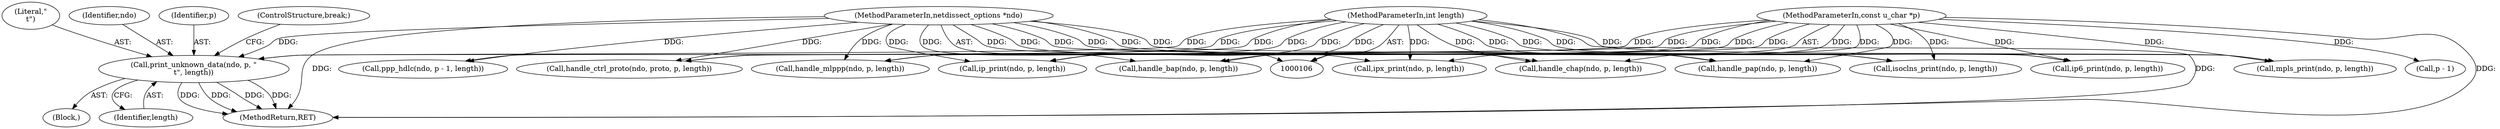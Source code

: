 digraph "0_tcpdump_1dcd10aceabbc03bf571ea32b892c522cbe923de_13@pointer" {
"1000217" [label="(Call,print_unknown_data(ndo, p, \"\n\t\", length))"];
"1000107" [label="(MethodParameterIn,netdissect_options *ndo)"];
"1000109" [label="(MethodParameterIn,const u_char *p)"];
"1000110" [label="(MethodParameterIn,int length)"];
"1000128" [label="(Block,)"];
"1000220" [label="(Literal,\"\n\t\")"];
"1000189" [label="(Call,isoclns_print(ndo, p, length))"];
"1000217" [label="(Call,print_unknown_data(ndo, p, \"\n\t\", length))"];
"1000110" [label="(MethodParameterIn,int length)"];
"1000176" [label="(Call,ip6_print(ndo, p, length))"];
"1000119" [label="(Call,ppp_hdlc(ndo, p - 1, length))"];
"1000149" [label="(Call,handle_chap(ndo, p, length))"];
"1000109" [label="(MethodParameterIn,const u_char *p)"];
"1000196" [label="(Call,mpls_print(ndo, p, length))"];
"1000155" [label="(Call,handle_pap(ndo, p, length))"];
"1000169" [label="(Call,ip_print(ndo, p, length))"];
"1000218" [label="(Identifier,ndo)"];
"1000219" [label="(Identifier,p)"];
"1000161" [label="(Call,handle_bap(ndo, p, length))"];
"1000143" [label="(Call,handle_mlppp(ndo, p, length))"];
"1000107" [label="(MethodParameterIn,netdissect_options *ndo)"];
"1000222" [label="(ControlStructure,break;)"];
"1000221" [label="(Identifier,length)"];
"1000121" [label="(Call,p - 1)"];
"1000223" [label="(MethodReturn,RET)"];
"1000136" [label="(Call,handle_ctrl_proto(ndo, proto, p, length))"];
"1000183" [label="(Call,ipx_print(ndo, p, length))"];
"1000217" -> "1000128"  [label="AST: "];
"1000217" -> "1000221"  [label="CFG: "];
"1000218" -> "1000217"  [label="AST: "];
"1000219" -> "1000217"  [label="AST: "];
"1000220" -> "1000217"  [label="AST: "];
"1000221" -> "1000217"  [label="AST: "];
"1000222" -> "1000217"  [label="CFG: "];
"1000217" -> "1000223"  [label="DDG: "];
"1000217" -> "1000223"  [label="DDG: "];
"1000217" -> "1000223"  [label="DDG: "];
"1000217" -> "1000223"  [label="DDG: "];
"1000107" -> "1000217"  [label="DDG: "];
"1000109" -> "1000217"  [label="DDG: "];
"1000110" -> "1000217"  [label="DDG: "];
"1000107" -> "1000106"  [label="AST: "];
"1000107" -> "1000223"  [label="DDG: "];
"1000107" -> "1000119"  [label="DDG: "];
"1000107" -> "1000136"  [label="DDG: "];
"1000107" -> "1000143"  [label="DDG: "];
"1000107" -> "1000149"  [label="DDG: "];
"1000107" -> "1000155"  [label="DDG: "];
"1000107" -> "1000161"  [label="DDG: "];
"1000107" -> "1000169"  [label="DDG: "];
"1000107" -> "1000176"  [label="DDG: "];
"1000107" -> "1000183"  [label="DDG: "];
"1000107" -> "1000189"  [label="DDG: "];
"1000107" -> "1000196"  [label="DDG: "];
"1000109" -> "1000106"  [label="AST: "];
"1000109" -> "1000223"  [label="DDG: "];
"1000109" -> "1000121"  [label="DDG: "];
"1000109" -> "1000136"  [label="DDG: "];
"1000109" -> "1000143"  [label="DDG: "];
"1000109" -> "1000149"  [label="DDG: "];
"1000109" -> "1000155"  [label="DDG: "];
"1000109" -> "1000161"  [label="DDG: "];
"1000109" -> "1000169"  [label="DDG: "];
"1000109" -> "1000176"  [label="DDG: "];
"1000109" -> "1000183"  [label="DDG: "];
"1000109" -> "1000189"  [label="DDG: "];
"1000109" -> "1000196"  [label="DDG: "];
"1000110" -> "1000106"  [label="AST: "];
"1000110" -> "1000223"  [label="DDG: "];
"1000110" -> "1000119"  [label="DDG: "];
"1000110" -> "1000136"  [label="DDG: "];
"1000110" -> "1000143"  [label="DDG: "];
"1000110" -> "1000149"  [label="DDG: "];
"1000110" -> "1000155"  [label="DDG: "];
"1000110" -> "1000161"  [label="DDG: "];
"1000110" -> "1000169"  [label="DDG: "];
"1000110" -> "1000176"  [label="DDG: "];
"1000110" -> "1000183"  [label="DDG: "];
"1000110" -> "1000189"  [label="DDG: "];
"1000110" -> "1000196"  [label="DDG: "];
}
